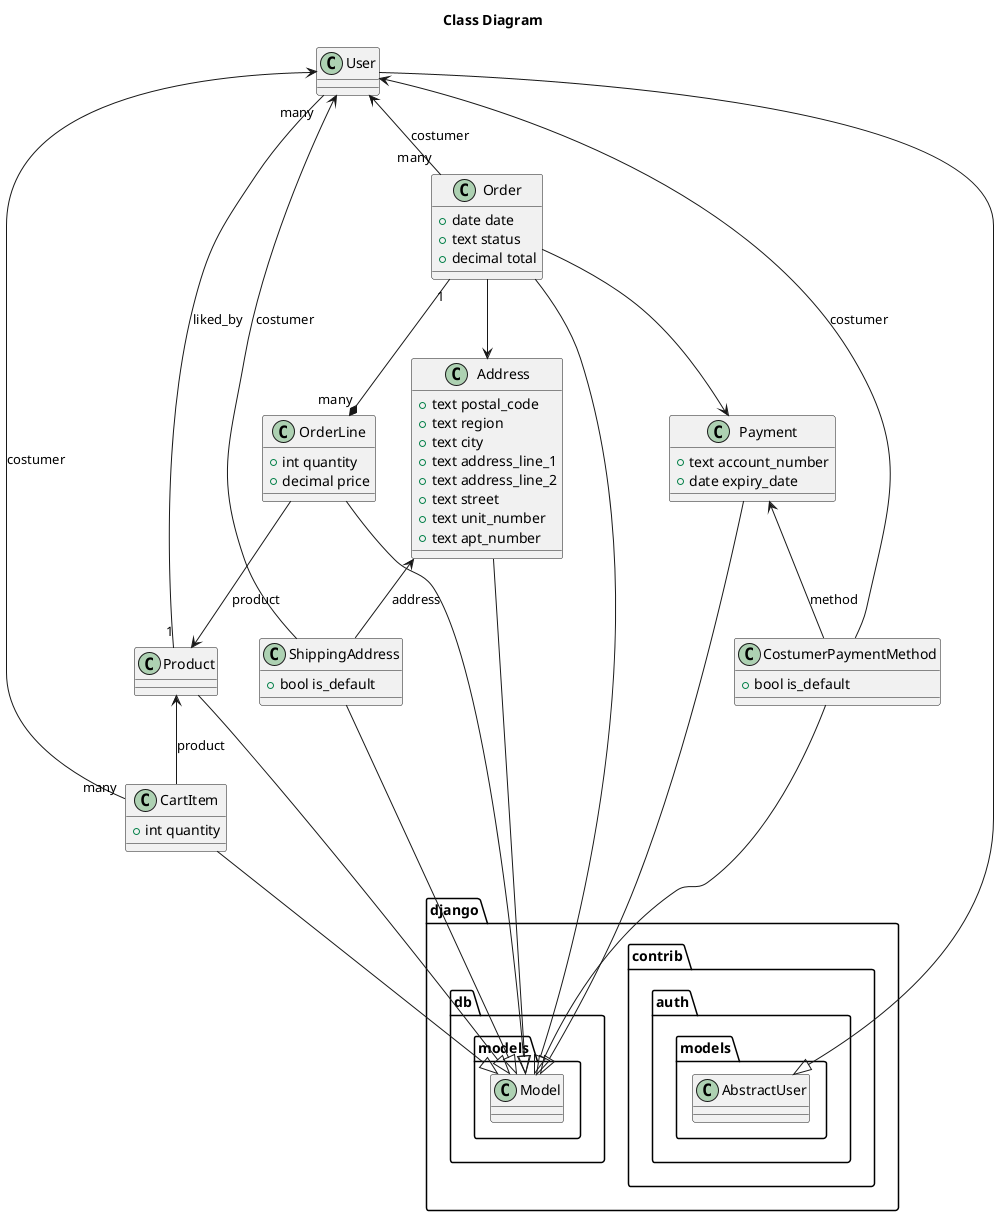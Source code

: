 @startuml
title Class Diagram
User --|> django.contrib.auth.models.AbstractUser
Address --|> django.db.models.Model
ShippingAddress --|> django.db.models.Model
CartItem --|> django.db.models.Model
Order --|> django.db.models.Model
OrderLine --|> django.db.models.Model
Product --|> django.db.models.Model
Payment --|> django.db.models.Model
CostumerPaymentMethod --|> django.db.models.Model


User <-- "many" Order : costumer
User <-- "many"  CartItem : costumer
User <-- ShippingAddress : costumer
User <-- CostumerPaymentMethod :costumer
Address <--  ShippingAddress : address
Order "1" --* "many" OrderLine
Order --> Address
Order --> Payment
OrderLine --> Product :product
Product <-- CartItem:product
Product "1"-- "many" User:liked_by
Payment <-- CostumerPaymentMethod:method



class ShippingAddress {
    +bool is_default
}

class Address {
    +text postal_code
    +text region
    +text city
    +text address_line_1
    +text address_line_2
    +text street
    +text unit_number
    +text apt_number
}

class CartItem {
    +int quantity
}

class Order {
    +date date
    +text status
    +decimal total
}
class OrderLine {
    +int quantity
    +decimal price
}
class Payment {
    +text account_number
    +date expiry_date
}

class CostumerPaymentMethod {
    +bool is_default
}
@enduml


@startuml
title Message Typing

actor Actor
boundary Chat
control ChatConsumer
control JWTAuthentication

Actor -> Chat: Type message
Chat -> JWTAuthentication : Check auth tokens
JWTAuthentication -> Chat : Auth repsonse
Chat -> ChatConsumer : Typing event
ChatConsumer -> Chat : Typing event response
@enduml

@startuml
title Send Message

actor Actor
boundary Chat
control JWTAuthentication
control ChatConsumer
entity Message
database Database

Actor -> Chat: Send message
Chat -> JWTAuthentication : Check auth tokens
JWTAuthentication -> Chat : Auth repsonse
Chat -> ChatConsumer :  Send message
ChatConsumer -> Chat : Send message
Chat -> Actor: Receive message
ChatConsumer -> Message : Save message
Message -> Database: Save
@enduml